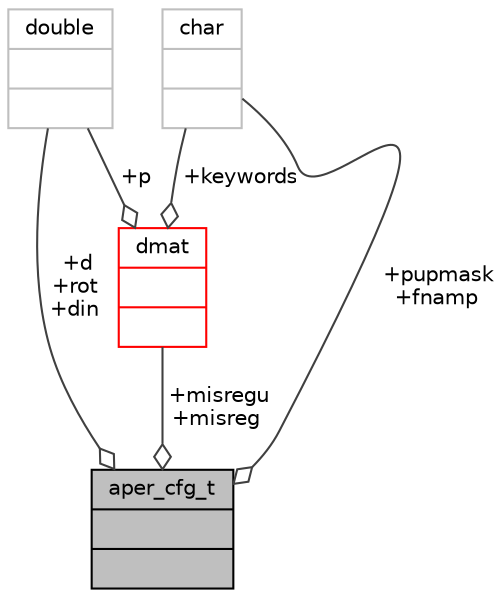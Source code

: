 digraph "aper_cfg_t"
{
 // INTERACTIVE_SVG=YES
  bgcolor="transparent";
  edge [fontname="Helvetica",fontsize="10",labelfontname="Helvetica",labelfontsize="10"];
  node [fontname="Helvetica",fontsize="10",shape=record];
  Node35 [label="{aper_cfg_t\n||}",height=0.2,width=0.4,color="black", fillcolor="grey75", style="filled", fontcolor="black"];
  Node36 -> Node35 [color="grey25",fontsize="10",style="solid",label=" +d\n+rot\n+din" ,arrowhead="odiamond",fontname="Helvetica"];
  Node36 [label="{double\n||}",height=0.2,width=0.4,color="grey75"];
  Node37 -> Node35 [color="grey25",fontsize="10",style="solid",label=" +pupmask\n+fnamp" ,arrowhead="odiamond",fontname="Helvetica"];
  Node37 [label="{char\n||}",height=0.2,width=0.4,color="grey75"];
  Node38 -> Node35 [color="grey25",fontsize="10",style="solid",label=" +misregu\n+misreg" ,arrowhead="odiamond",fontname="Helvetica"];
  Node38 [label="{dmat\n||}",height=0.2,width=0.4,color="red",URL="$structdmat.html"];
  Node36 -> Node38 [color="grey25",fontsize="10",style="solid",label=" +p" ,arrowhead="odiamond",fontname="Helvetica"];
  Node37 -> Node38 [color="grey25",fontsize="10",style="solid",label=" +keywords" ,arrowhead="odiamond",fontname="Helvetica"];
}
